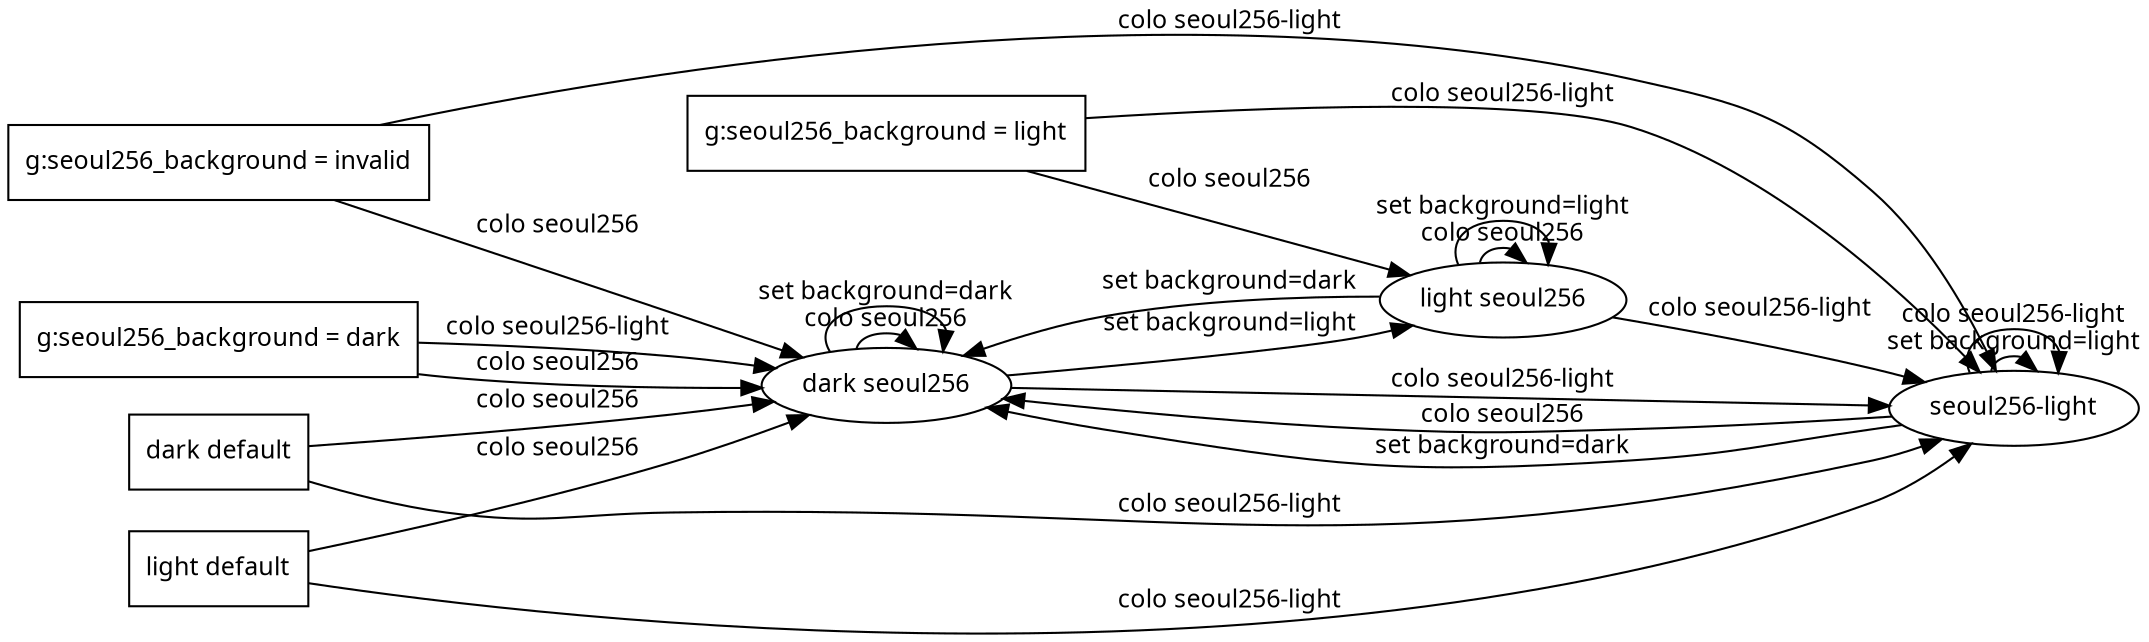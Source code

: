 digraph G {
  rankdir = LR;
  nodesep = 0.1;
  ranksep = 0.1;

  graph [fontname = "Gill Sans", fontsize = 12];
  node  [fontname = "Gill Sans", fontsize = 12];
  edge  [fontname = "Gill Sans", fontsize = 12];

  dbg [label="g:seoul256_background = dark", shape=record];
  lbg [label="g:seoul256_background = light", shape=record];
  xbg [label="g:seoul256_background = invalid", shape=record];

  default  [label="dark default", shape=record];
  defaultl [label="light default", shape=record];

  seoul256  [label="dark seoul256"];
  seoul256l [label="light seoul256"];
  seoul256_light [label="seoul256-light"];

  defaultl -> seoul256 [label="colo seoul256"];
  defaultl -> seoul256_light [label="colo seoul256-light"];

  default  -> seoul256 [label="colo seoul256"];
  default  -> seoul256_light [label="colo seoul256-light"];

  seoul256 -> seoul256 [label="colo seoul256"];
  seoul256 -> seoul256 [label="set background=dark"];
  seoul256 -> seoul256l [label="set background=light"];
  seoul256 -> seoul256_light [label="colo seoul256-light"];

  seoul256l -> seoul256l [label="colo seoul256"];
  seoul256l -> seoul256l [label="set background=light"];
  seoul256l -> seoul256 [label="set background=dark"];
  seoul256l -> seoul256_light [label="colo seoul256-light"];

  seoul256_light -> seoul256 [label="colo seoul256"];
  seoul256_light -> seoul256 [label="set background=dark"];
  seoul256_light -> seoul256_light [label="set background=light"];
  seoul256_light -> seoul256_light [label="colo seoul256-light"];

  dbg -> seoul256 [label="colo seoul256"];
  dbg -> seoul256 [label="colo seoul256-light"];
  lbg -> seoul256l [label="colo seoul256"];
  lbg -> seoul256_light [label="colo seoul256-light"];
  xbg -> seoul256 [label="colo seoul256"];
  xbg -> seoul256_light [label="colo seoul256-light"];
}
